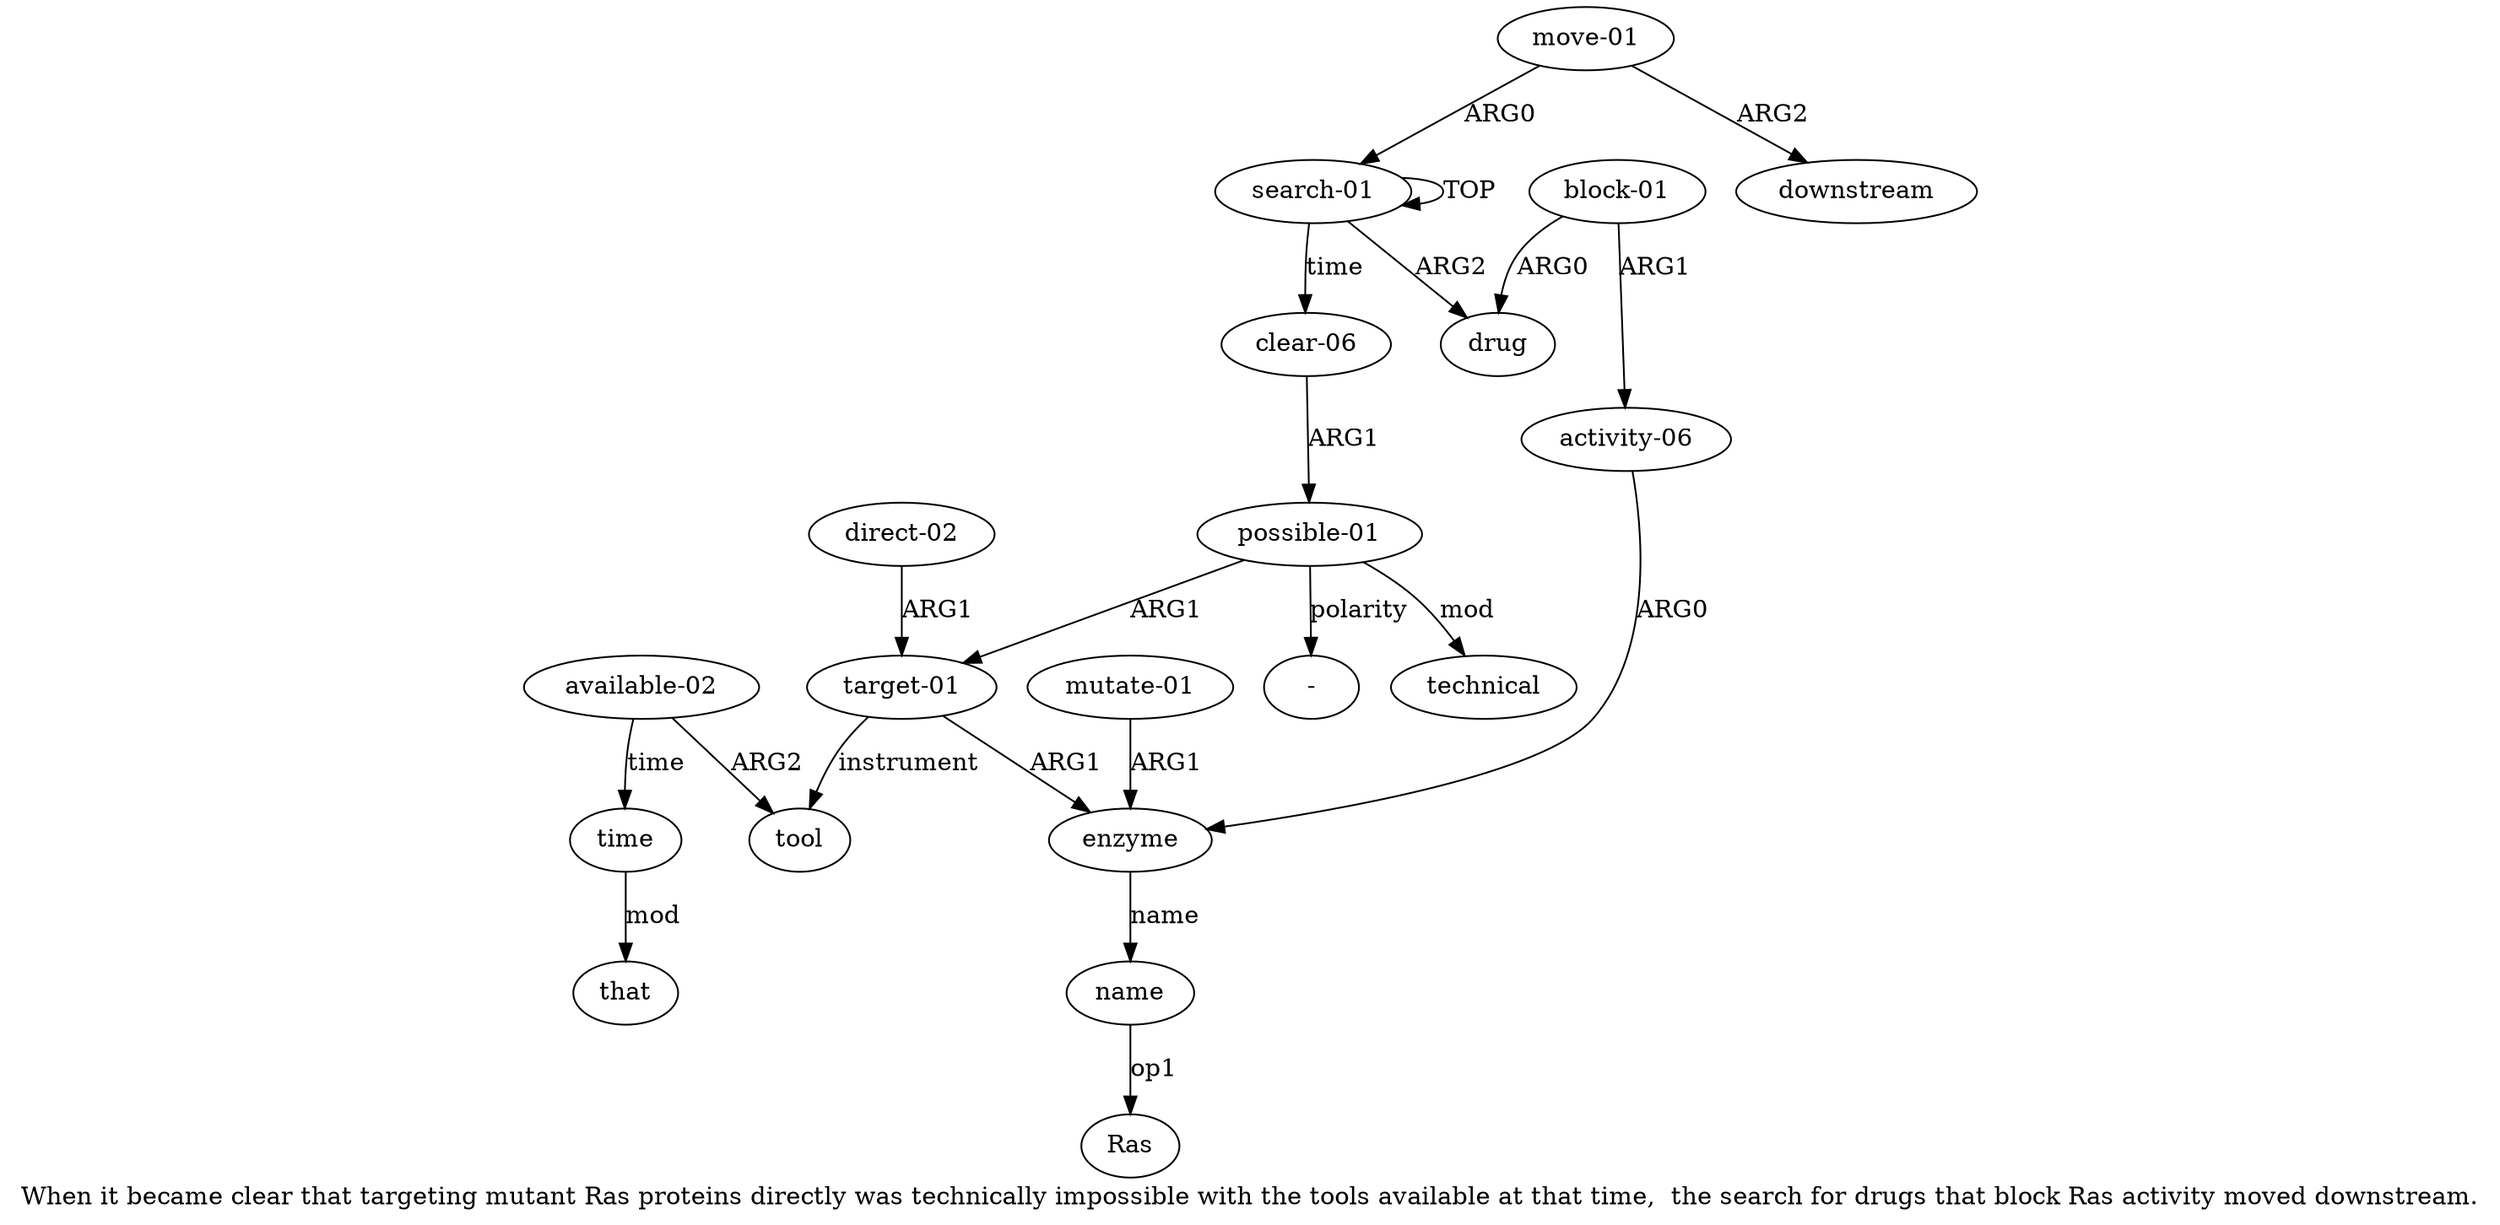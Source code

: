 digraph  {
	graph [label="When it became clear that targeting mutant Ras proteins directly was technically impossible with the tools available at that time,  \
the search for drugs that block Ras activity moved downstream."];
	node [label="\N"];
	a15	 [color=black,
		gold_ind=15,
		gold_label=time,
		label=time,
		test_ind=15,
		test_label=time];
	a16	 [color=black,
		gold_ind=16,
		gold_label=that,
		label=that,
		test_ind=16,
		test_label=that];
	a15 -> a16 [key=0,
	color=black,
	gold_label=mod,
	label=mod,
	test_label=mod];
a14 [color=black,
	gold_ind=14,
	gold_label="available-02",
	label="available-02",
	test_ind=14,
	test_label="available-02"];
a14 -> a15 [key=0,
color=black,
gold_label=time,
label=time,
test_label=time];
a13 [color=black,
gold_ind=13,
gold_label=tool,
label=tool,
test_ind=13,
test_label=tool];
a14 -> a13 [key=0,
color=black,
gold_label=ARG2,
label=ARG2,
test_label=ARG2];
a17 [color=black,
gold_ind=17,
gold_label=technical,
label=technical,
test_ind=17,
test_label=technical];
a11 [color=black,
gold_ind=11,
gold_label="mutate-01",
label="mutate-01",
test_ind=11,
test_label="mutate-01"];
a9 [color=black,
gold_ind=9,
gold_label=enzyme,
label=enzyme,
test_ind=9,
test_label=enzyme];
a11 -> a9 [key=0,
color=black,
gold_label=ARG1,
label=ARG1,
test_label=ARG1];
a10 [color=black,
gold_ind=10,
gold_label=name,
label=name,
test_ind=10,
test_label=name];
"a10 Ras" [color=black,
gold_ind=-1,
gold_label=Ras,
label=Ras,
test_ind=-1,
test_label=Ras];
a10 -> "a10 Ras" [key=0,
color=black,
gold_label=op1,
label=op1,
test_label=op1];
a12 [color=black,
gold_ind=12,
gold_label="direct-02",
label="direct-02",
test_ind=12,
test_label="direct-02"];
a8 [color=black,
gold_ind=8,
gold_label="target-01",
label="target-01",
test_ind=8,
test_label="target-01"];
a12 -> a8 [key=0,
color=black,
gold_label=ARG1,
label=ARG1,
test_label=ARG1];
a1 [color=black,
gold_ind=1,
gold_label=drug,
label=drug,
test_ind=1,
test_label=drug];
a0 [color=black,
gold_ind=0,
gold_label="search-01",
label="search-01",
test_ind=0,
test_label="search-01"];
a0 -> a1 [key=0,
color=black,
gold_label=ARG2,
label=ARG2,
test_label=ARG2];
a0 -> a0 [key=0,
color=black,
gold_label=TOP,
label=TOP,
test_label=TOP];
a6 [color=black,
gold_ind=6,
gold_label="clear-06",
label="clear-06",
test_ind=6,
test_label="clear-06"];
a0 -> a6 [key=0,
color=black,
gold_label=time,
label=time,
test_label=time];
a3 [color=black,
gold_ind=3,
gold_label="activity-06",
label="activity-06",
test_ind=3,
test_label="activity-06"];
a3 -> a9 [key=0,
color=black,
gold_label=ARG0,
label=ARG0,
test_label=ARG0];
a2 [color=black,
gold_ind=2,
gold_label="block-01",
label="block-01",
test_ind=2,
test_label="block-01"];
a2 -> a1 [key=0,
color=black,
gold_label=ARG0,
label=ARG0,
test_label=ARG0];
a2 -> a3 [key=0,
color=black,
gold_label=ARG1,
label=ARG1,
test_label=ARG1];
a5 [color=black,
gold_ind=5,
gold_label=downstream,
label=downstream,
test_ind=5,
test_label=downstream];
a4 [color=black,
gold_ind=4,
gold_label="move-01",
label="move-01",
test_ind=4,
test_label="move-01"];
a4 -> a0 [key=0,
color=black,
gold_label=ARG0,
label=ARG0,
test_label=ARG0];
a4 -> a5 [key=0,
color=black,
gold_label=ARG2,
label=ARG2,
test_label=ARG2];
a7 [color=black,
gold_ind=7,
gold_label="possible-01",
label="possible-01",
test_ind=7,
test_label="possible-01"];
a7 -> a17 [key=0,
color=black,
gold_label=mod,
label=mod,
test_label=mod];
a7 -> a8 [key=0,
color=black,
gold_label=ARG1,
label=ARG1,
test_label=ARG1];
"a7 -" [color=black,
gold_ind=-1,
gold_label="-",
label="-",
test_ind=-1,
test_label="-"];
a7 -> "a7 -" [key=0,
color=black,
gold_label=polarity,
label=polarity,
test_label=polarity];
a6 -> a7 [key=0,
color=black,
gold_label=ARG1,
label=ARG1,
test_label=ARG1];
a9 -> a10 [key=0,
color=black,
gold_label=name,
label=name,
test_label=name];
a8 -> a13 [key=0,
color=black,
gold_label=instrument,
label=instrument,
test_label=instrument];
a8 -> a9 [key=0,
color=black,
gold_label=ARG1,
label=ARG1,
test_label=ARG1];
}
